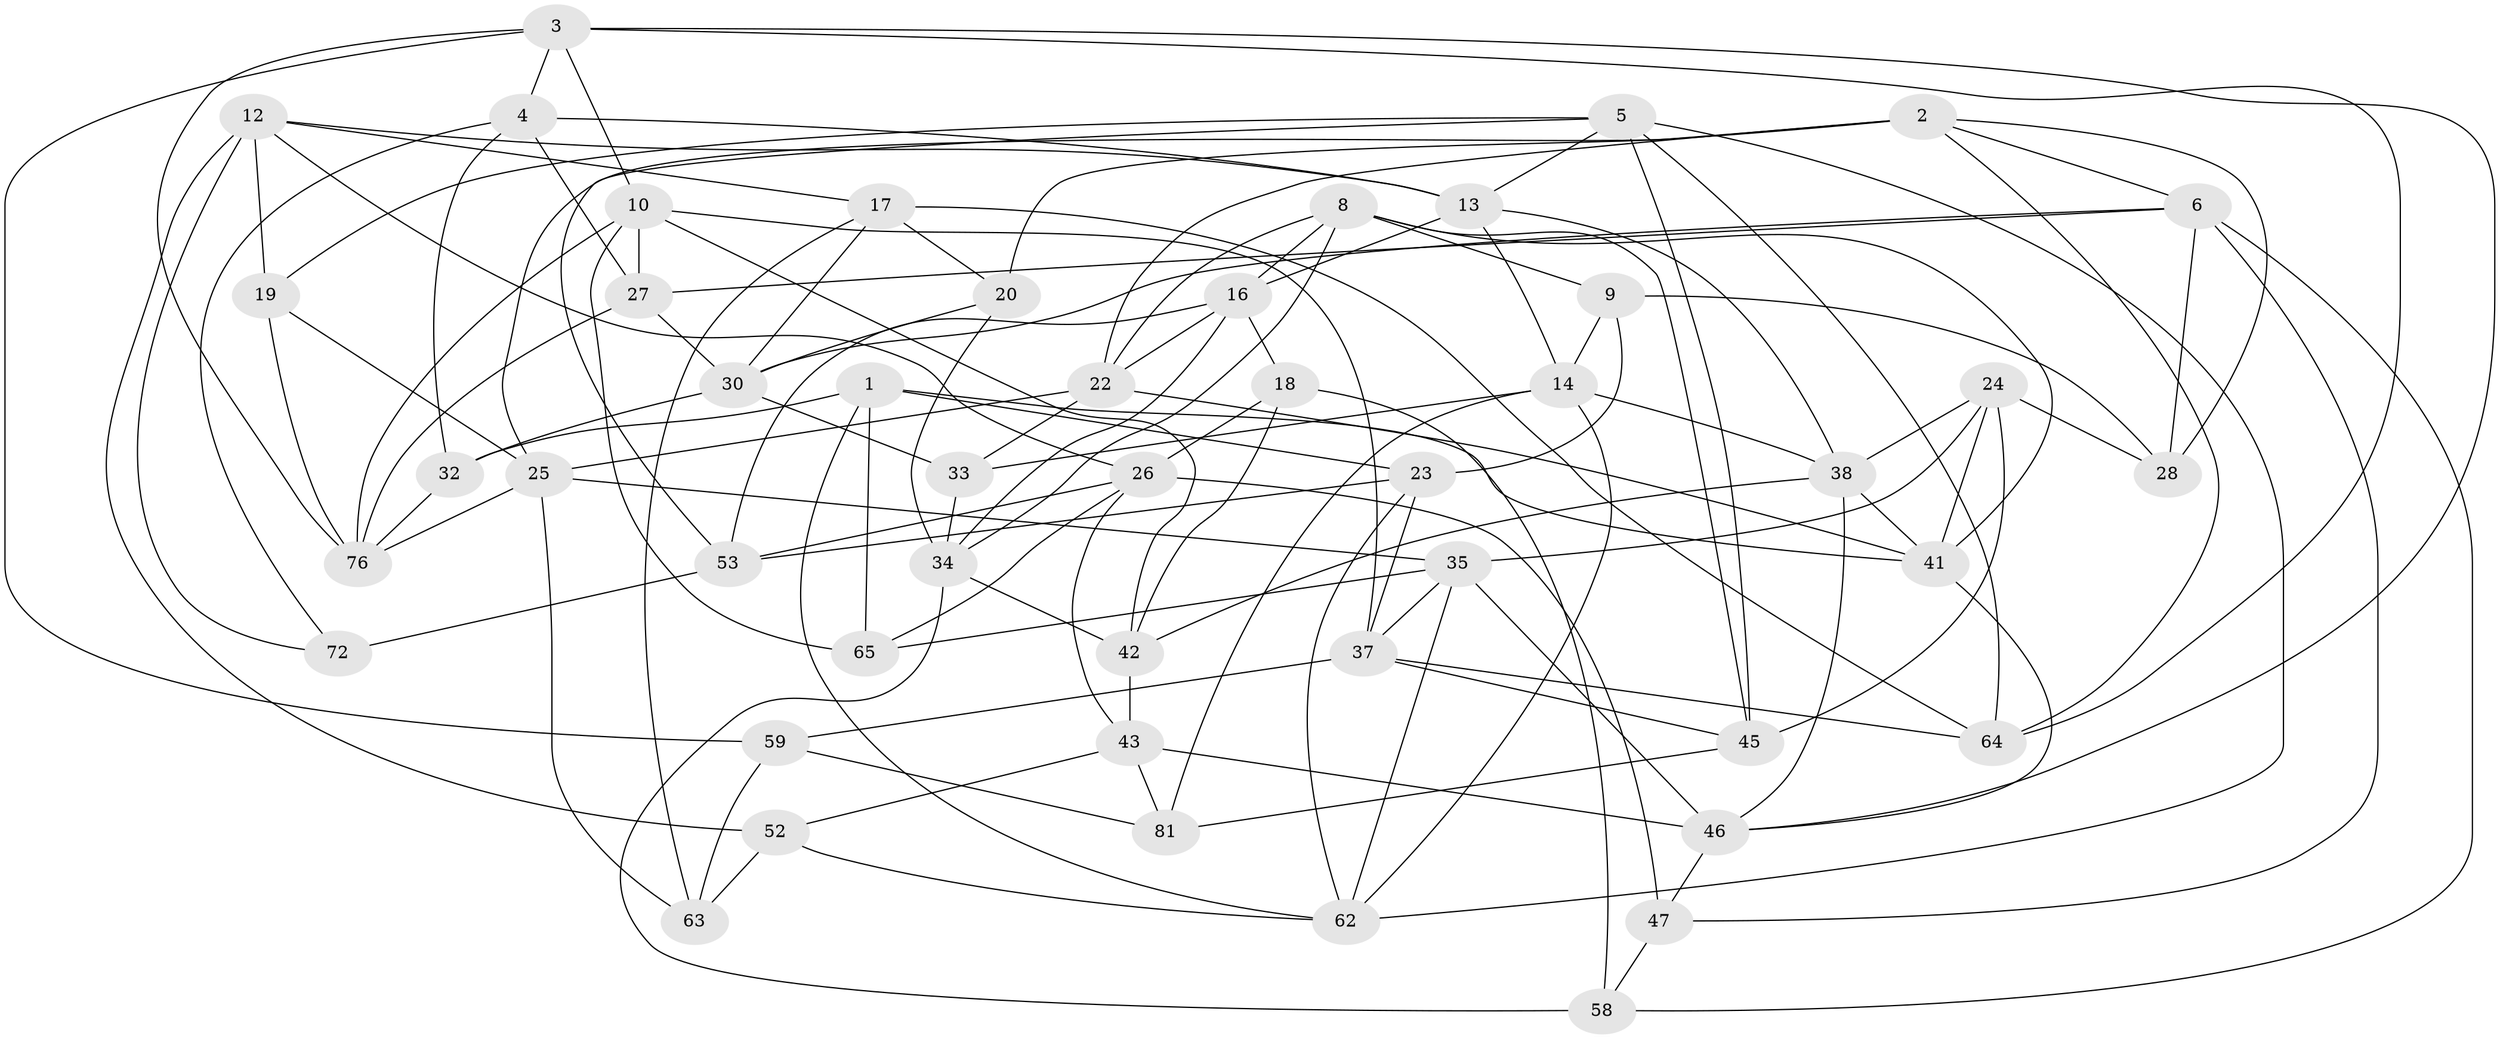 // Generated by graph-tools (version 1.1) at 2025/52/02/27/25 19:52:32]
// undirected, 48 vertices, 123 edges
graph export_dot {
graph [start="1"]
  node [color=gray90,style=filled];
  1 [super="+29"];
  2 [super="+77"];
  3 [super="+11"];
  4 [super="+39"];
  5 [super="+74"];
  6 [super="+7"];
  8 [super="+44"];
  9;
  10 [super="+15"];
  12 [super="+31"];
  13 [super="+75"];
  14 [super="+21"];
  16 [super="+69"];
  17 [super="+40"];
  18;
  19;
  20;
  22 [super="+48"];
  23 [super="+36"];
  24 [super="+80"];
  25 [super="+67"];
  26 [super="+71"];
  27 [super="+68"];
  28;
  30 [super="+61"];
  32;
  33;
  34 [super="+50"];
  35 [super="+49"];
  37 [super="+54"];
  38 [super="+73"];
  41 [super="+57"];
  42 [super="+56"];
  43 [super="+55"];
  45 [super="+51"];
  46 [super="+66"];
  47;
  52;
  53 [super="+60"];
  58;
  59;
  62 [super="+78"];
  63;
  64 [super="+70"];
  65;
  72;
  76 [super="+79"];
  81;
  1 -- 23 [weight=2];
  1 -- 41;
  1 -- 62;
  1 -- 32;
  1 -- 65;
  2 -- 25;
  2 -- 20;
  2 -- 6;
  2 -- 64;
  2 -- 28;
  2 -- 22;
  3 -- 76;
  3 -- 64;
  3 -- 59;
  3 -- 10;
  3 -- 4;
  3 -- 46;
  4 -- 27 [weight=2];
  4 -- 32;
  4 -- 72;
  4 -- 13;
  5 -- 19;
  5 -- 62;
  5 -- 53;
  5 -- 64;
  5 -- 45;
  5 -- 13;
  6 -- 28;
  6 -- 30;
  6 -- 27;
  6 -- 58;
  6 -- 47;
  8 -- 9;
  8 -- 45;
  8 -- 41;
  8 -- 16;
  8 -- 34;
  8 -- 22;
  9 -- 28;
  9 -- 23;
  9 -- 14;
  10 -- 65;
  10 -- 42;
  10 -- 27;
  10 -- 76;
  10 -- 37;
  12 -- 52;
  12 -- 26;
  12 -- 17;
  12 -- 72;
  12 -- 19;
  12 -- 13;
  13 -- 16;
  13 -- 38;
  13 -- 14;
  14 -- 33;
  14 -- 38;
  14 -- 62;
  14 -- 81;
  16 -- 53;
  16 -- 18;
  16 -- 22;
  16 -- 34;
  17 -- 20;
  17 -- 30;
  17 -- 64 [weight=2];
  17 -- 63;
  18 -- 26;
  18 -- 58;
  18 -- 42;
  19 -- 76;
  19 -- 25;
  20 -- 34;
  20 -- 30;
  22 -- 41;
  22 -- 25;
  22 -- 33;
  23 -- 37;
  23 -- 62;
  23 -- 53;
  24 -- 28;
  24 -- 35;
  24 -- 41;
  24 -- 45 [weight=2];
  24 -- 38;
  25 -- 76;
  25 -- 63;
  25 -- 35;
  26 -- 53;
  26 -- 65;
  26 -- 43;
  26 -- 47;
  27 -- 30;
  27 -- 76;
  30 -- 32;
  30 -- 33;
  32 -- 76;
  33 -- 34;
  34 -- 58;
  34 -- 42;
  35 -- 46;
  35 -- 62;
  35 -- 65;
  35 -- 37;
  37 -- 59;
  37 -- 64;
  37 -- 45;
  38 -- 46;
  38 -- 41;
  38 -- 42;
  41 -- 46;
  42 -- 43 [weight=2];
  43 -- 52;
  43 -- 81;
  43 -- 46;
  45 -- 81;
  46 -- 47;
  47 -- 58;
  52 -- 63;
  52 -- 62;
  53 -- 72 [weight=2];
  59 -- 63;
  59 -- 81;
}
